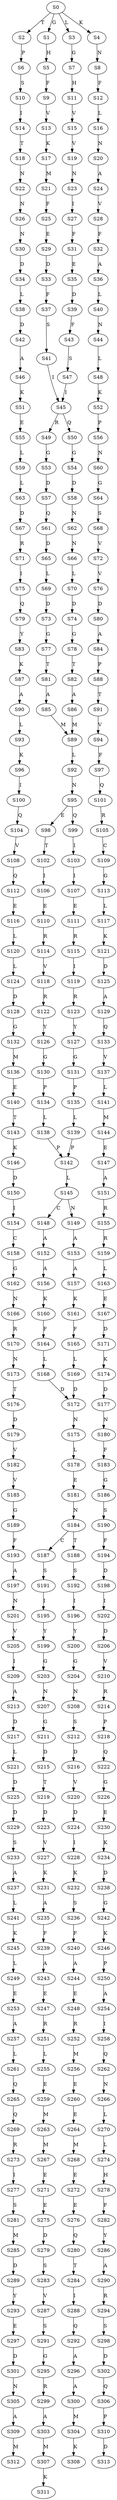strict digraph  {
	S0 -> S1 [ label = G ];
	S0 -> S2 [ label = T ];
	S0 -> S3 [ label = L ];
	S0 -> S4 [ label = K ];
	S1 -> S5 [ label = H ];
	S2 -> S6 [ label = P ];
	S3 -> S7 [ label = G ];
	S4 -> S8 [ label = N ];
	S5 -> S9 [ label = F ];
	S6 -> S10 [ label = S ];
	S7 -> S11 [ label = H ];
	S8 -> S12 [ label = F ];
	S9 -> S13 [ label = V ];
	S10 -> S14 [ label = I ];
	S11 -> S15 [ label = V ];
	S12 -> S16 [ label = L ];
	S13 -> S17 [ label = K ];
	S14 -> S18 [ label = T ];
	S15 -> S19 [ label = V ];
	S16 -> S20 [ label = N ];
	S17 -> S21 [ label = M ];
	S18 -> S22 [ label = N ];
	S19 -> S23 [ label = N ];
	S20 -> S24 [ label = A ];
	S21 -> S25 [ label = F ];
	S22 -> S26 [ label = N ];
	S23 -> S27 [ label = I ];
	S24 -> S28 [ label = V ];
	S25 -> S29 [ label = E ];
	S26 -> S30 [ label = N ];
	S27 -> S31 [ label = F ];
	S28 -> S32 [ label = F ];
	S29 -> S33 [ label = D ];
	S30 -> S34 [ label = D ];
	S31 -> S35 [ label = E ];
	S32 -> S36 [ label = A ];
	S33 -> S37 [ label = F ];
	S34 -> S38 [ label = L ];
	S35 -> S39 [ label = D ];
	S36 -> S40 [ label = L ];
	S37 -> S41 [ label = S ];
	S38 -> S42 [ label = D ];
	S39 -> S43 [ label = F ];
	S40 -> S44 [ label = N ];
	S41 -> S45 [ label = I ];
	S42 -> S46 [ label = A ];
	S43 -> S47 [ label = S ];
	S44 -> S48 [ label = L ];
	S45 -> S49 [ label = R ];
	S45 -> S50 [ label = Q ];
	S46 -> S51 [ label = K ];
	S47 -> S45 [ label = I ];
	S48 -> S52 [ label = K ];
	S49 -> S53 [ label = G ];
	S50 -> S54 [ label = G ];
	S51 -> S55 [ label = E ];
	S52 -> S56 [ label = P ];
	S53 -> S57 [ label = D ];
	S54 -> S58 [ label = D ];
	S55 -> S59 [ label = L ];
	S56 -> S60 [ label = N ];
	S57 -> S61 [ label = Q ];
	S58 -> S62 [ label = N ];
	S59 -> S63 [ label = L ];
	S60 -> S64 [ label = G ];
	S61 -> S65 [ label = D ];
	S62 -> S66 [ label = N ];
	S63 -> S67 [ label = D ];
	S64 -> S68 [ label = S ];
	S65 -> S69 [ label = L ];
	S66 -> S70 [ label = L ];
	S67 -> S71 [ label = R ];
	S68 -> S72 [ label = V ];
	S69 -> S73 [ label = D ];
	S70 -> S74 [ label = D ];
	S71 -> S75 [ label = I ];
	S72 -> S76 [ label = V ];
	S73 -> S77 [ label = G ];
	S74 -> S78 [ label = G ];
	S75 -> S79 [ label = Q ];
	S76 -> S80 [ label = D ];
	S77 -> S81 [ label = T ];
	S78 -> S82 [ label = T ];
	S79 -> S83 [ label = Y ];
	S80 -> S84 [ label = A ];
	S81 -> S85 [ label = A ];
	S82 -> S86 [ label = A ];
	S83 -> S87 [ label = K ];
	S84 -> S88 [ label = P ];
	S85 -> S89 [ label = M ];
	S86 -> S89 [ label = M ];
	S87 -> S90 [ label = A ];
	S88 -> S91 [ label = T ];
	S89 -> S92 [ label = L ];
	S90 -> S93 [ label = L ];
	S91 -> S94 [ label = V ];
	S92 -> S95 [ label = N ];
	S93 -> S96 [ label = K ];
	S94 -> S97 [ label = F ];
	S95 -> S98 [ label = E ];
	S95 -> S99 [ label = Q ];
	S96 -> S100 [ label = I ];
	S97 -> S101 [ label = Q ];
	S98 -> S102 [ label = T ];
	S99 -> S103 [ label = I ];
	S100 -> S104 [ label = Q ];
	S101 -> S105 [ label = R ];
	S102 -> S106 [ label = I ];
	S103 -> S107 [ label = I ];
	S104 -> S108 [ label = V ];
	S105 -> S109 [ label = C ];
	S106 -> S110 [ label = E ];
	S107 -> S111 [ label = E ];
	S108 -> S112 [ label = Q ];
	S109 -> S113 [ label = G ];
	S110 -> S114 [ label = R ];
	S111 -> S115 [ label = R ];
	S112 -> S116 [ label = E ];
	S113 -> S117 [ label = L ];
	S114 -> S118 [ label = V ];
	S115 -> S119 [ label = I ];
	S116 -> S120 [ label = L ];
	S117 -> S121 [ label = K ];
	S118 -> S122 [ label = R ];
	S119 -> S123 [ label = R ];
	S120 -> S124 [ label = L ];
	S121 -> S125 [ label = D ];
	S122 -> S126 [ label = Y ];
	S123 -> S127 [ label = Y ];
	S124 -> S128 [ label = D ];
	S125 -> S129 [ label = A ];
	S126 -> S130 [ label = G ];
	S127 -> S131 [ label = G ];
	S128 -> S132 [ label = G ];
	S129 -> S133 [ label = Q ];
	S130 -> S134 [ label = P ];
	S131 -> S135 [ label = P ];
	S132 -> S136 [ label = M ];
	S133 -> S137 [ label = V ];
	S134 -> S138 [ label = L ];
	S135 -> S139 [ label = L ];
	S136 -> S140 [ label = E ];
	S137 -> S141 [ label = L ];
	S138 -> S142 [ label = P ];
	S139 -> S142 [ label = P ];
	S140 -> S143 [ label = T ];
	S141 -> S144 [ label = M ];
	S142 -> S145 [ label = L ];
	S143 -> S146 [ label = K ];
	S144 -> S147 [ label = E ];
	S145 -> S148 [ label = C ];
	S145 -> S149 [ label = N ];
	S146 -> S150 [ label = D ];
	S147 -> S151 [ label = A ];
	S148 -> S152 [ label = A ];
	S149 -> S153 [ label = A ];
	S150 -> S154 [ label = I ];
	S151 -> S155 [ label = R ];
	S152 -> S156 [ label = A ];
	S153 -> S157 [ label = A ];
	S154 -> S158 [ label = C ];
	S155 -> S159 [ label = R ];
	S156 -> S160 [ label = K ];
	S157 -> S161 [ label = K ];
	S158 -> S162 [ label = G ];
	S159 -> S163 [ label = L ];
	S160 -> S164 [ label = F ];
	S161 -> S165 [ label = F ];
	S162 -> S166 [ label = N ];
	S163 -> S167 [ label = E ];
	S164 -> S168 [ label = L ];
	S165 -> S169 [ label = L ];
	S166 -> S170 [ label = R ];
	S167 -> S171 [ label = D ];
	S168 -> S172 [ label = D ];
	S169 -> S172 [ label = D ];
	S170 -> S173 [ label = N ];
	S171 -> S174 [ label = K ];
	S172 -> S175 [ label = N ];
	S173 -> S176 [ label = T ];
	S174 -> S177 [ label = D ];
	S175 -> S178 [ label = L ];
	S176 -> S179 [ label = D ];
	S177 -> S180 [ label = N ];
	S178 -> S181 [ label = E ];
	S179 -> S182 [ label = V ];
	S180 -> S183 [ label = F ];
	S181 -> S184 [ label = N ];
	S182 -> S185 [ label = V ];
	S183 -> S186 [ label = G ];
	S184 -> S187 [ label = C ];
	S184 -> S188 [ label = T ];
	S185 -> S189 [ label = G ];
	S186 -> S190 [ label = S ];
	S187 -> S191 [ label = S ];
	S188 -> S192 [ label = S ];
	S189 -> S193 [ label = F ];
	S190 -> S194 [ label = F ];
	S191 -> S195 [ label = I ];
	S192 -> S196 [ label = I ];
	S193 -> S197 [ label = A ];
	S194 -> S198 [ label = D ];
	S195 -> S199 [ label = Y ];
	S196 -> S200 [ label = Y ];
	S197 -> S201 [ label = N ];
	S198 -> S202 [ label = I ];
	S199 -> S203 [ label = G ];
	S200 -> S204 [ label = G ];
	S201 -> S205 [ label = V ];
	S202 -> S206 [ label = D ];
	S203 -> S207 [ label = N ];
	S204 -> S208 [ label = N ];
	S205 -> S209 [ label = I ];
	S206 -> S210 [ label = V ];
	S207 -> S211 [ label = G ];
	S208 -> S212 [ label = S ];
	S209 -> S213 [ label = A ];
	S210 -> S214 [ label = R ];
	S211 -> S215 [ label = D ];
	S212 -> S216 [ label = D ];
	S213 -> S217 [ label = D ];
	S214 -> S218 [ label = P ];
	S215 -> S219 [ label = T ];
	S216 -> S220 [ label = V ];
	S217 -> S221 [ label = L ];
	S218 -> S222 [ label = Q ];
	S219 -> S223 [ label = D ];
	S220 -> S224 [ label = D ];
	S221 -> S225 [ label = D ];
	S222 -> S226 [ label = G ];
	S223 -> S227 [ label = V ];
	S224 -> S228 [ label = I ];
	S225 -> S229 [ label = D ];
	S226 -> S230 [ label = E ];
	S227 -> S231 [ label = K ];
	S228 -> S232 [ label = K ];
	S229 -> S233 [ label = S ];
	S230 -> S234 [ label = K ];
	S231 -> S235 [ label = A ];
	S232 -> S236 [ label = S ];
	S233 -> S237 [ label = A ];
	S234 -> S238 [ label = D ];
	S235 -> S239 [ label = F ];
	S236 -> S240 [ label = F ];
	S237 -> S241 [ label = L ];
	S238 -> S242 [ label = G ];
	S239 -> S243 [ label = A ];
	S240 -> S244 [ label = A ];
	S241 -> S245 [ label = K ];
	S242 -> S246 [ label = K ];
	S243 -> S247 [ label = E ];
	S244 -> S248 [ label = E ];
	S245 -> S249 [ label = L ];
	S246 -> S250 [ label = P ];
	S247 -> S251 [ label = R ];
	S248 -> S252 [ label = R ];
	S249 -> S253 [ label = E ];
	S250 -> S254 [ label = A ];
	S251 -> S255 [ label = L ];
	S252 -> S256 [ label = M ];
	S253 -> S257 [ label = A ];
	S254 -> S258 [ label = I ];
	S255 -> S259 [ label = E ];
	S256 -> S260 [ label = E ];
	S257 -> S261 [ label = L ];
	S258 -> S262 [ label = Q ];
	S259 -> S263 [ label = M ];
	S260 -> S264 [ label = E ];
	S261 -> S265 [ label = Q ];
	S262 -> S266 [ label = N ];
	S263 -> S267 [ label = M ];
	S264 -> S268 [ label = M ];
	S265 -> S269 [ label = Q ];
	S266 -> S270 [ label = L ];
	S267 -> S271 [ label = E ];
	S268 -> S272 [ label = E ];
	S269 -> S273 [ label = R ];
	S270 -> S274 [ label = L ];
	S271 -> S275 [ label = E ];
	S272 -> S276 [ label = E ];
	S273 -> S277 [ label = I ];
	S274 -> S278 [ label = H ];
	S275 -> S279 [ label = D ];
	S276 -> S280 [ label = Q ];
	S277 -> S281 [ label = S ];
	S278 -> S282 [ label = F ];
	S279 -> S283 [ label = S ];
	S280 -> S284 [ label = T ];
	S281 -> S285 [ label = M ];
	S282 -> S286 [ label = Y ];
	S283 -> S287 [ label = V ];
	S284 -> S288 [ label = I ];
	S285 -> S289 [ label = D ];
	S286 -> S290 [ label = A ];
	S287 -> S291 [ label = S ];
	S288 -> S292 [ label = Q ];
	S289 -> S293 [ label = Y ];
	S290 -> S294 [ label = R ];
	S291 -> S295 [ label = G ];
	S292 -> S296 [ label = A ];
	S293 -> S297 [ label = E ];
	S294 -> S298 [ label = S ];
	S295 -> S299 [ label = R ];
	S296 -> S300 [ label = A ];
	S297 -> S301 [ label = D ];
	S298 -> S302 [ label = D ];
	S299 -> S303 [ label = A ];
	S300 -> S304 [ label = M ];
	S301 -> S305 [ label = N ];
	S302 -> S306 [ label = Q ];
	S303 -> S307 [ label = M ];
	S304 -> S308 [ label = K ];
	S305 -> S309 [ label = A ];
	S306 -> S310 [ label = P ];
	S307 -> S311 [ label = K ];
	S309 -> S312 [ label = M ];
	S310 -> S313 [ label = D ];
}
